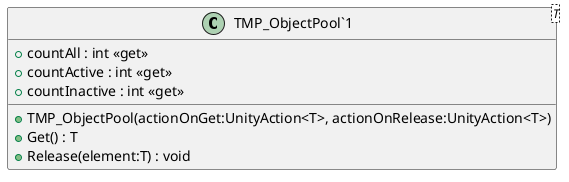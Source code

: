 @startuml
class "TMP_ObjectPool`1"<T> {
    + countAll : int <<get>>
    + countActive : int <<get>>
    + countInactive : int <<get>>
    + TMP_ObjectPool(actionOnGet:UnityAction<T>, actionOnRelease:UnityAction<T>)
    + Get() : T
    + Release(element:T) : void
}
@enduml
